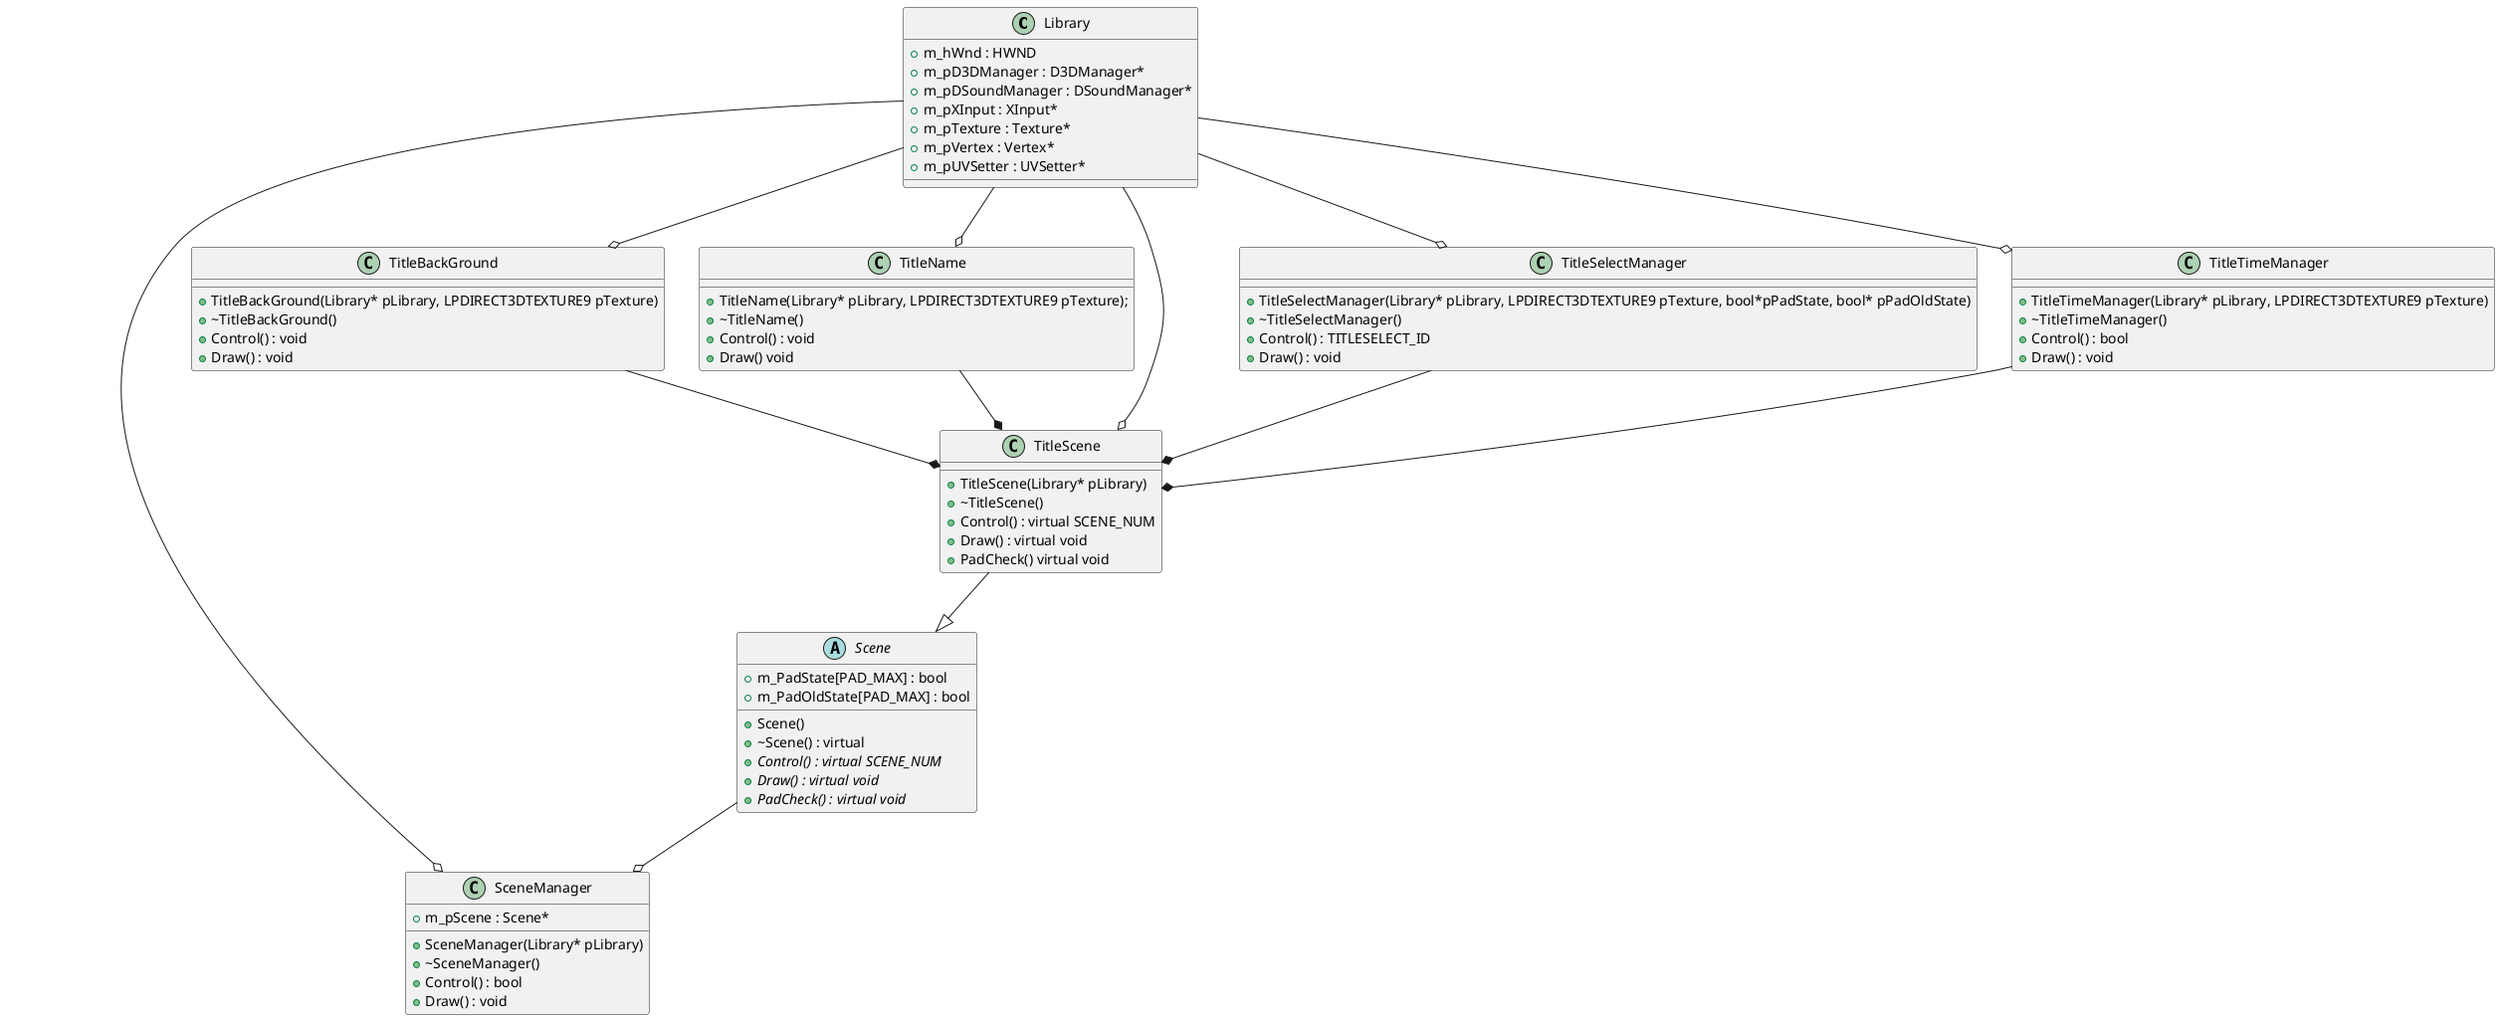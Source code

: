 @startuml

class Library
{
+m_hWnd : HWND
+m_pD3DManager : D3DManager*
+m_pDSoundManager : DSoundManager*
+m_pXInput : XInput*
+m_pTexture : Texture*
+m_pVertex : Vertex*
+m_pUVSetter : UVSetter*
}

abstract class Scene
{
+Scene()
+~Scene() : virtual
+ {abstract} Control() : virtual SCENE_NUM
+ {abstract} Draw() : virtual void 
+ {abstract} PadCheck() : virtual void
+m_PadState[PAD_MAX] : bool
+m_PadOldState[PAD_MAX] : bool
}

class SceneManager
{
+SceneManager(Library* pLibrary)
+~SceneManager()
+Control() : bool
+Draw() : void
+m_pScene : Scene*
}

class TitleBackGround
{
+TitleBackGround(Library* pLibrary, LPDIRECT3DTEXTURE9 pTexture)
+~TitleBackGround()
+Control() : void
+Draw() : void
}

class TitleName
{
+TitleName(Library* pLibrary, LPDIRECT3DTEXTURE9 pTexture);
+~TitleName()
+Control() : void
+Draw() void
}

class TitleScene
{
+TitleScene(Library* pLibrary)
+~TitleScene()
+Control() : virtual SCENE_NUM
+Draw() : virtual void
+PadCheck() virtual void
}

class TitleSelectManager
{
+TitleSelectManager(Library* pLibrary, LPDIRECT3DTEXTURE9 pTexture, bool*pPadState, bool* pPadOldState)
+~TitleSelectManager()
+Control() : TITLESELECT_ID
+Draw() : void
}

class TitleTimeManager
{
+TitleTimeManager(Library* pLibrary, LPDIRECT3DTEXTURE9 pTexture)
+~TitleTimeManager()
+Control() : bool
+Draw() : void
}

Scene              --o  SceneManager
Library            --o  TitleSelectManager
Library            --o  TitleScene
Library            --o  TitleName
Library            --o  SceneManager
Library            --o  TitleBackGround
Library            --o  TitleTimeManager
TitleBackGround    --*  TitleScene
TitleSelectManager --*  TitleScene
TitleName          --*  TitleScene
TitleTimeManager   --*  TitleScene
TitleScene         --|> Scene

@enduml
